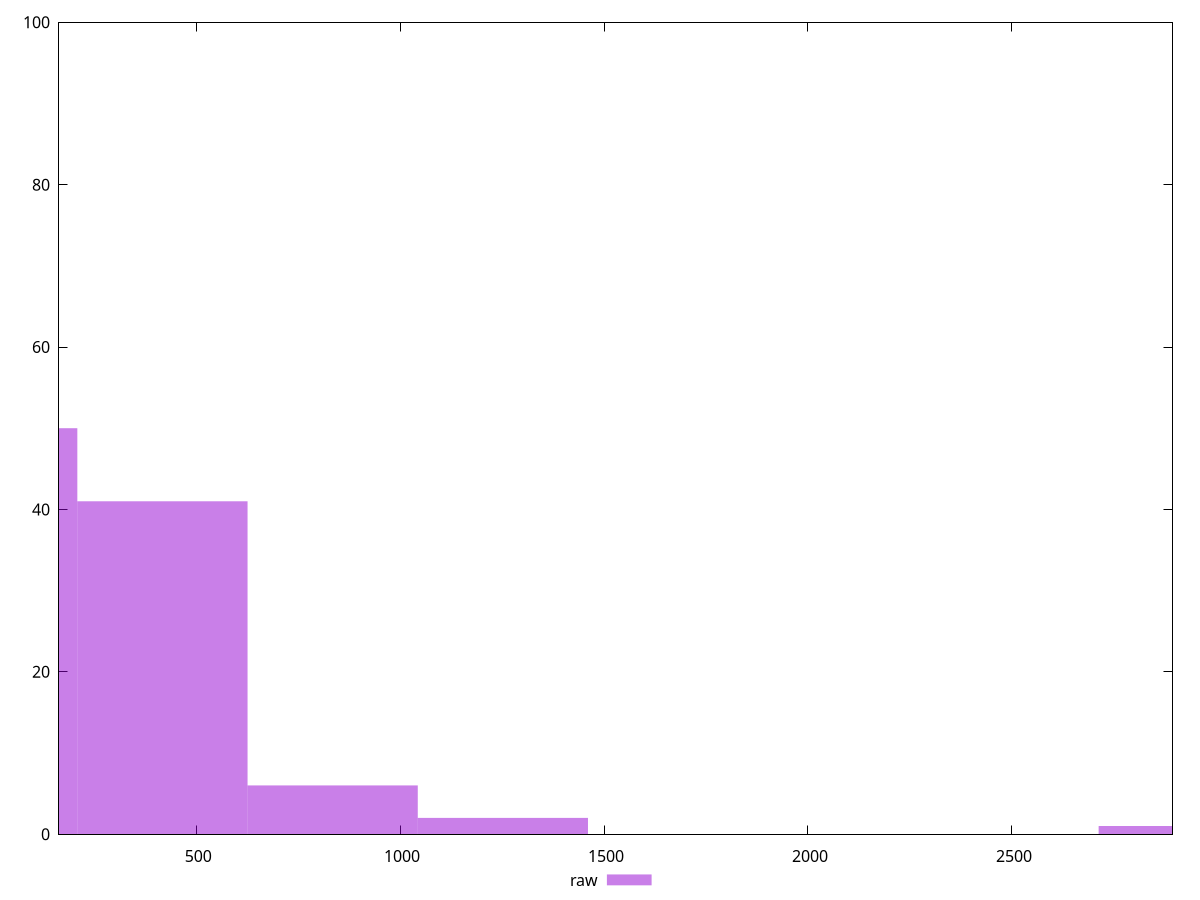 reset

$raw <<EOF
417.3184268280337 41
0 50
2921.2289877962357 1
834.6368536560674 6
1251.955280484101 2
EOF

set key outside below
set boxwidth 417.3184268280337
set xrange [163.71599999999998:2893.657]
set yrange [0:100]
set trange [0:100]
set style fill transparent solid 0.5 noborder
set terminal svg size 640, 490 enhanced background rgb 'white'
set output "reports/report_00028_2021-02-24T12-49-42.674Z/server-response-time/samples/card/raw/histogram.svg"

plot $raw title "raw" with boxes

reset

